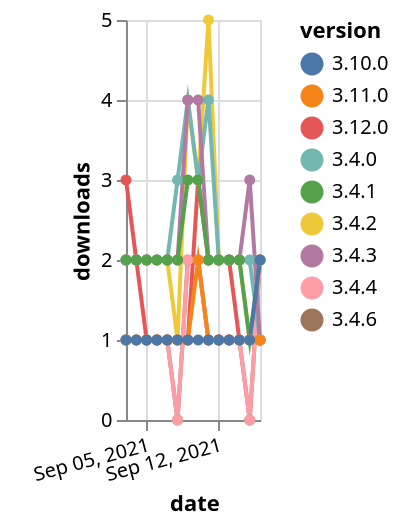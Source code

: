{"$schema": "https://vega.github.io/schema/vega-lite/v5.json", "description": "A simple bar chart with embedded data.", "data": {"values": [{"date": "2021-09-03", "total": 207, "delta": 3, "version": "3.12.0"}, {"date": "2021-09-04", "total": 209, "delta": 2, "version": "3.12.0"}, {"date": "2021-09-05", "total": 210, "delta": 1, "version": "3.12.0"}, {"date": "2021-09-06", "total": 211, "delta": 1, "version": "3.12.0"}, {"date": "2021-09-07", "total": 212, "delta": 1, "version": "3.12.0"}, {"date": "2021-09-08", "total": 213, "delta": 1, "version": "3.12.0"}, {"date": "2021-09-09", "total": 214, "delta": 1, "version": "3.12.0"}, {"date": "2021-09-10", "total": 217, "delta": 3, "version": "3.12.0"}, {"date": "2021-09-11", "total": 219, "delta": 2, "version": "3.12.0"}, {"date": "2021-09-12", "total": 221, "delta": 2, "version": "3.12.0"}, {"date": "2021-09-13", "total": 223, "delta": 2, "version": "3.12.0"}, {"date": "2021-09-14", "total": 224, "delta": 1, "version": "3.12.0"}, {"date": "2021-09-15", "total": 225, "delta": 1, "version": "3.12.0"}, {"date": "2021-09-16", "total": 226, "delta": 1, "version": "3.12.0"}, {"date": "2021-09-03", "total": 187, "delta": 1, "version": "3.4.6"}, {"date": "2021-09-04", "total": 188, "delta": 1, "version": "3.4.6"}, {"date": "2021-09-05", "total": 189, "delta": 1, "version": "3.4.6"}, {"date": "2021-09-06", "total": 190, "delta": 1, "version": "3.4.6"}, {"date": "2021-09-07", "total": 191, "delta": 1, "version": "3.4.6"}, {"date": "2021-09-08", "total": 191, "delta": 0, "version": "3.4.6"}, {"date": "2021-09-09", "total": 193, "delta": 2, "version": "3.4.6"}, {"date": "2021-09-10", "total": 195, "delta": 2, "version": "3.4.6"}, {"date": "2021-09-11", "total": 196, "delta": 1, "version": "3.4.6"}, {"date": "2021-09-12", "total": 197, "delta": 1, "version": "3.4.6"}, {"date": "2021-09-13", "total": 198, "delta": 1, "version": "3.4.6"}, {"date": "2021-09-14", "total": 199, "delta": 1, "version": "3.4.6"}, {"date": "2021-09-15", "total": 199, "delta": 0, "version": "3.4.6"}, {"date": "2021-09-16", "total": 201, "delta": 2, "version": "3.4.6"}, {"date": "2021-09-03", "total": 2931, "delta": 2, "version": "3.4.2"}, {"date": "2021-09-04", "total": 2933, "delta": 2, "version": "3.4.2"}, {"date": "2021-09-05", "total": 2935, "delta": 2, "version": "3.4.2"}, {"date": "2021-09-06", "total": 2937, "delta": 2, "version": "3.4.2"}, {"date": "2021-09-07", "total": 2939, "delta": 2, "version": "3.4.2"}, {"date": "2021-09-08", "total": 2940, "delta": 1, "version": "3.4.2"}, {"date": "2021-09-09", "total": 2944, "delta": 4, "version": "3.4.2"}, {"date": "2021-09-10", "total": 2947, "delta": 3, "version": "3.4.2"}, {"date": "2021-09-11", "total": 2952, "delta": 5, "version": "3.4.2"}, {"date": "2021-09-12", "total": 2954, "delta": 2, "version": "3.4.2"}, {"date": "2021-09-13", "total": 2956, "delta": 2, "version": "3.4.2"}, {"date": "2021-09-14", "total": 2958, "delta": 2, "version": "3.4.2"}, {"date": "2021-09-15", "total": 2959, "delta": 1, "version": "3.4.2"}, {"date": "2021-09-16", "total": 2960, "delta": 1, "version": "3.4.2"}, {"date": "2021-09-03", "total": 231, "delta": 1, "version": "3.4.4"}, {"date": "2021-09-04", "total": 232, "delta": 1, "version": "3.4.4"}, {"date": "2021-09-05", "total": 233, "delta": 1, "version": "3.4.4"}, {"date": "2021-09-06", "total": 234, "delta": 1, "version": "3.4.4"}, {"date": "2021-09-07", "total": 235, "delta": 1, "version": "3.4.4"}, {"date": "2021-09-08", "total": 235, "delta": 0, "version": "3.4.4"}, {"date": "2021-09-09", "total": 237, "delta": 2, "version": "3.4.4"}, {"date": "2021-09-10", "total": 239, "delta": 2, "version": "3.4.4"}, {"date": "2021-09-11", "total": 240, "delta": 1, "version": "3.4.4"}, {"date": "2021-09-12", "total": 241, "delta": 1, "version": "3.4.4"}, {"date": "2021-09-13", "total": 242, "delta": 1, "version": "3.4.4"}, {"date": "2021-09-14", "total": 243, "delta": 1, "version": "3.4.4"}, {"date": "2021-09-15", "total": 243, "delta": 0, "version": "3.4.4"}, {"date": "2021-09-16", "total": 245, "delta": 2, "version": "3.4.4"}, {"date": "2021-09-03", "total": 3005, "delta": 2, "version": "3.4.0"}, {"date": "2021-09-04", "total": 3007, "delta": 2, "version": "3.4.0"}, {"date": "2021-09-05", "total": 3009, "delta": 2, "version": "3.4.0"}, {"date": "2021-09-06", "total": 3011, "delta": 2, "version": "3.4.0"}, {"date": "2021-09-07", "total": 3013, "delta": 2, "version": "3.4.0"}, {"date": "2021-09-08", "total": 3016, "delta": 3, "version": "3.4.0"}, {"date": "2021-09-09", "total": 3020, "delta": 4, "version": "3.4.0"}, {"date": "2021-09-10", "total": 3023, "delta": 3, "version": "3.4.0"}, {"date": "2021-09-11", "total": 3027, "delta": 4, "version": "3.4.0"}, {"date": "2021-09-12", "total": 3029, "delta": 2, "version": "3.4.0"}, {"date": "2021-09-13", "total": 3031, "delta": 2, "version": "3.4.0"}, {"date": "2021-09-14", "total": 3033, "delta": 2, "version": "3.4.0"}, {"date": "2021-09-15", "total": 3035, "delta": 2, "version": "3.4.0"}, {"date": "2021-09-16", "total": 3036, "delta": 1, "version": "3.4.0"}, {"date": "2021-09-03", "total": 2401, "delta": 2, "version": "3.4.3"}, {"date": "2021-09-04", "total": 2403, "delta": 2, "version": "3.4.3"}, {"date": "2021-09-05", "total": 2405, "delta": 2, "version": "3.4.3"}, {"date": "2021-09-06", "total": 2407, "delta": 2, "version": "3.4.3"}, {"date": "2021-09-07", "total": 2409, "delta": 2, "version": "3.4.3"}, {"date": "2021-09-08", "total": 2411, "delta": 2, "version": "3.4.3"}, {"date": "2021-09-09", "total": 2415, "delta": 4, "version": "3.4.3"}, {"date": "2021-09-10", "total": 2419, "delta": 4, "version": "3.4.3"}, {"date": "2021-09-11", "total": 2421, "delta": 2, "version": "3.4.3"}, {"date": "2021-09-12", "total": 2423, "delta": 2, "version": "3.4.3"}, {"date": "2021-09-13", "total": 2425, "delta": 2, "version": "3.4.3"}, {"date": "2021-09-14", "total": 2427, "delta": 2, "version": "3.4.3"}, {"date": "2021-09-15", "total": 2430, "delta": 3, "version": "3.4.3"}, {"date": "2021-09-16", "total": 2431, "delta": 1, "version": "3.4.3"}, {"date": "2021-09-03", "total": 2524, "delta": 2, "version": "3.4.1"}, {"date": "2021-09-04", "total": 2526, "delta": 2, "version": "3.4.1"}, {"date": "2021-09-05", "total": 2528, "delta": 2, "version": "3.4.1"}, {"date": "2021-09-06", "total": 2530, "delta": 2, "version": "3.4.1"}, {"date": "2021-09-07", "total": 2532, "delta": 2, "version": "3.4.1"}, {"date": "2021-09-08", "total": 2534, "delta": 2, "version": "3.4.1"}, {"date": "2021-09-09", "total": 2537, "delta": 3, "version": "3.4.1"}, {"date": "2021-09-10", "total": 2540, "delta": 3, "version": "3.4.1"}, {"date": "2021-09-11", "total": 2542, "delta": 2, "version": "3.4.1"}, {"date": "2021-09-12", "total": 2544, "delta": 2, "version": "3.4.1"}, {"date": "2021-09-13", "total": 2546, "delta": 2, "version": "3.4.1"}, {"date": "2021-09-14", "total": 2548, "delta": 2, "version": "3.4.1"}, {"date": "2021-09-15", "total": 2549, "delta": 1, "version": "3.4.1"}, {"date": "2021-09-16", "total": 2551, "delta": 2, "version": "3.4.1"}, {"date": "2021-09-03", "total": 151, "delta": 1, "version": "3.11.0"}, {"date": "2021-09-04", "total": 152, "delta": 1, "version": "3.11.0"}, {"date": "2021-09-05", "total": 153, "delta": 1, "version": "3.11.0"}, {"date": "2021-09-06", "total": 154, "delta": 1, "version": "3.11.0"}, {"date": "2021-09-07", "total": 155, "delta": 1, "version": "3.11.0"}, {"date": "2021-09-08", "total": 156, "delta": 1, "version": "3.11.0"}, {"date": "2021-09-09", "total": 157, "delta": 1, "version": "3.11.0"}, {"date": "2021-09-10", "total": 159, "delta": 2, "version": "3.11.0"}, {"date": "2021-09-11", "total": 160, "delta": 1, "version": "3.11.0"}, {"date": "2021-09-12", "total": 161, "delta": 1, "version": "3.11.0"}, {"date": "2021-09-13", "total": 162, "delta": 1, "version": "3.11.0"}, {"date": "2021-09-14", "total": 163, "delta": 1, "version": "3.11.0"}, {"date": "2021-09-15", "total": 164, "delta": 1, "version": "3.11.0"}, {"date": "2021-09-16", "total": 165, "delta": 1, "version": "3.11.0"}, {"date": "2021-09-03", "total": 167, "delta": 1, "version": "3.10.0"}, {"date": "2021-09-04", "total": 168, "delta": 1, "version": "3.10.0"}, {"date": "2021-09-05", "total": 169, "delta": 1, "version": "3.10.0"}, {"date": "2021-09-06", "total": 170, "delta": 1, "version": "3.10.0"}, {"date": "2021-09-07", "total": 171, "delta": 1, "version": "3.10.0"}, {"date": "2021-09-08", "total": 172, "delta": 1, "version": "3.10.0"}, {"date": "2021-09-09", "total": 173, "delta": 1, "version": "3.10.0"}, {"date": "2021-09-10", "total": 174, "delta": 1, "version": "3.10.0"}, {"date": "2021-09-11", "total": 175, "delta": 1, "version": "3.10.0"}, {"date": "2021-09-12", "total": 176, "delta": 1, "version": "3.10.0"}, {"date": "2021-09-13", "total": 177, "delta": 1, "version": "3.10.0"}, {"date": "2021-09-14", "total": 178, "delta": 1, "version": "3.10.0"}, {"date": "2021-09-15", "total": 179, "delta": 1, "version": "3.10.0"}, {"date": "2021-09-16", "total": 181, "delta": 2, "version": "3.10.0"}]}, "width": "container", "mark": {"type": "line", "point": {"filled": true}}, "encoding": {"x": {"field": "date", "type": "temporal", "timeUnit": "yearmonthdate", "title": "date", "axis": {"labelAngle": -15}}, "y": {"field": "delta", "type": "quantitative", "title": "downloads"}, "color": {"field": "version", "type": "nominal"}, "tooltip": {"field": "delta"}}}